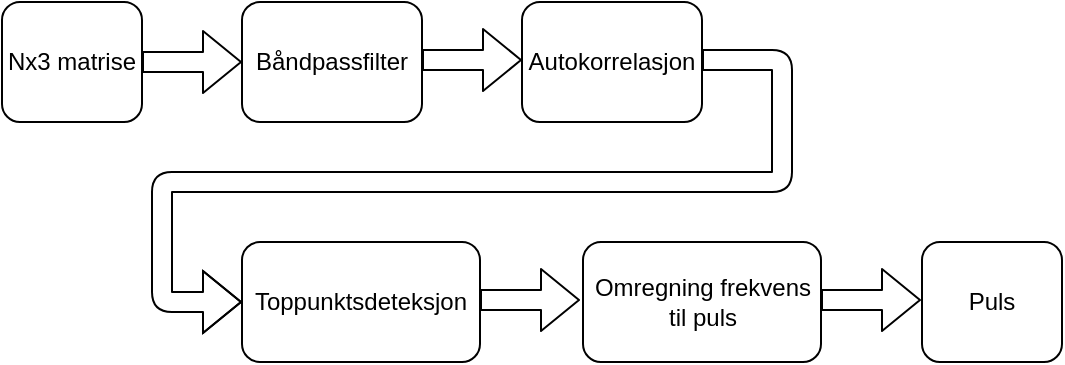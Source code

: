 <mxfile version="10.5.9" type="device"><diagram id="HNMxuZPRiDa31vRgfc3E" name="Page-1"><mxGraphModel dx="703" dy="525" grid="1" gridSize="10" guides="1" tooltips="1" connect="1" arrows="1" fold="1" page="1" pageScale="1" pageWidth="850" pageHeight="1100" math="0" shadow="0"><root><mxCell id="0"/><mxCell id="1" parent="0"/><mxCell id="Y9Iqdgr6lQ46FntMEkZ_-1" value="Båndpassfilter" style="rounded=1;whiteSpace=wrap;html=1;" vertex="1" parent="1"><mxGeometry x="180" y="110" width="90" height="60" as="geometry"/></mxCell><mxCell id="Y9Iqdgr6lQ46FntMEkZ_-2" value="" style="shape=flexArrow;endArrow=classic;html=1;entryX=0;entryY=0.5;entryDx=0;entryDy=0;" edge="1" parent="1" target="Y9Iqdgr6lQ46FntMEkZ_-1"><mxGeometry width="50" height="50" relative="1" as="geometry"><mxPoint x="130" y="140" as="sourcePoint"/><mxPoint x="230" y="190" as="targetPoint"/></mxGeometry></mxCell><mxCell id="Y9Iqdgr6lQ46FntMEkZ_-3" value="Nx3 matrise" style="rounded=1;whiteSpace=wrap;html=1;" vertex="1" parent="1"><mxGeometry x="60" y="110" width="70" height="60" as="geometry"/></mxCell><mxCell id="Y9Iqdgr6lQ46FntMEkZ_-4" value="Autokorrelasjon" style="rounded=1;whiteSpace=wrap;html=1;" vertex="1" parent="1"><mxGeometry x="320" y="110" width="90" height="60" as="geometry"/></mxCell><mxCell id="Y9Iqdgr6lQ46FntMEkZ_-5" value="" style="shape=flexArrow;endArrow=classic;html=1;entryX=0;entryY=0.5;entryDx=0;entryDy=0;" edge="1" parent="1"><mxGeometry width="50" height="50" relative="1" as="geometry"><mxPoint x="270" y="139" as="sourcePoint"/><mxPoint x="320" y="139" as="targetPoint"/></mxGeometry></mxCell><mxCell id="Y9Iqdgr6lQ46FntMEkZ_-7" value="" style="shape=flexArrow;endArrow=classic;html=1;entryX=0;entryY=0.5;entryDx=0;entryDy=0;" edge="1" parent="1" target="Y9Iqdgr6lQ46FntMEkZ_-8"><mxGeometry width="50" height="50" relative="1" as="geometry"><mxPoint x="410" y="139" as="sourcePoint"/><mxPoint x="460" y="139" as="targetPoint"/><Array as="points"><mxPoint x="450" y="139"/><mxPoint x="450" y="200"/><mxPoint x="140" y="200"/><mxPoint x="140" y="260"/></Array></mxGeometry></mxCell><mxCell id="Y9Iqdgr6lQ46FntMEkZ_-8" value="Toppunktsdeteksjon" style="rounded=1;whiteSpace=wrap;html=1;" vertex="1" parent="1"><mxGeometry x="180" y="230" width="119" height="60" as="geometry"/></mxCell><mxCell id="Y9Iqdgr6lQ46FntMEkZ_-9" value="Omregning frekvens til puls" style="rounded=1;whiteSpace=wrap;html=1;" vertex="1" parent="1"><mxGeometry x="350.5" y="230" width="119" height="60" as="geometry"/></mxCell><mxCell id="Y9Iqdgr6lQ46FntMEkZ_-10" value="" style="shape=flexArrow;endArrow=classic;html=1;entryX=0;entryY=0.5;entryDx=0;entryDy=0;" edge="1" parent="1"><mxGeometry width="50" height="50" relative="1" as="geometry"><mxPoint x="299" y="259" as="sourcePoint"/><mxPoint x="349" y="259" as="targetPoint"/></mxGeometry></mxCell><mxCell id="Y9Iqdgr6lQ46FntMEkZ_-11" value="Puls&lt;br&gt;" style="rounded=1;whiteSpace=wrap;html=1;" vertex="1" parent="1"><mxGeometry x="520" y="230" width="70" height="60" as="geometry"/></mxCell><mxCell id="Y9Iqdgr6lQ46FntMEkZ_-14" value="" style="shape=flexArrow;endArrow=classic;html=1;entryX=0;entryY=0.5;entryDx=0;entryDy=0;" edge="1" parent="1"><mxGeometry width="50" height="50" relative="1" as="geometry"><mxPoint x="469.5" y="259" as="sourcePoint"/><mxPoint x="519.5" y="259" as="targetPoint"/></mxGeometry></mxCell></root></mxGraphModel></diagram></mxfile>